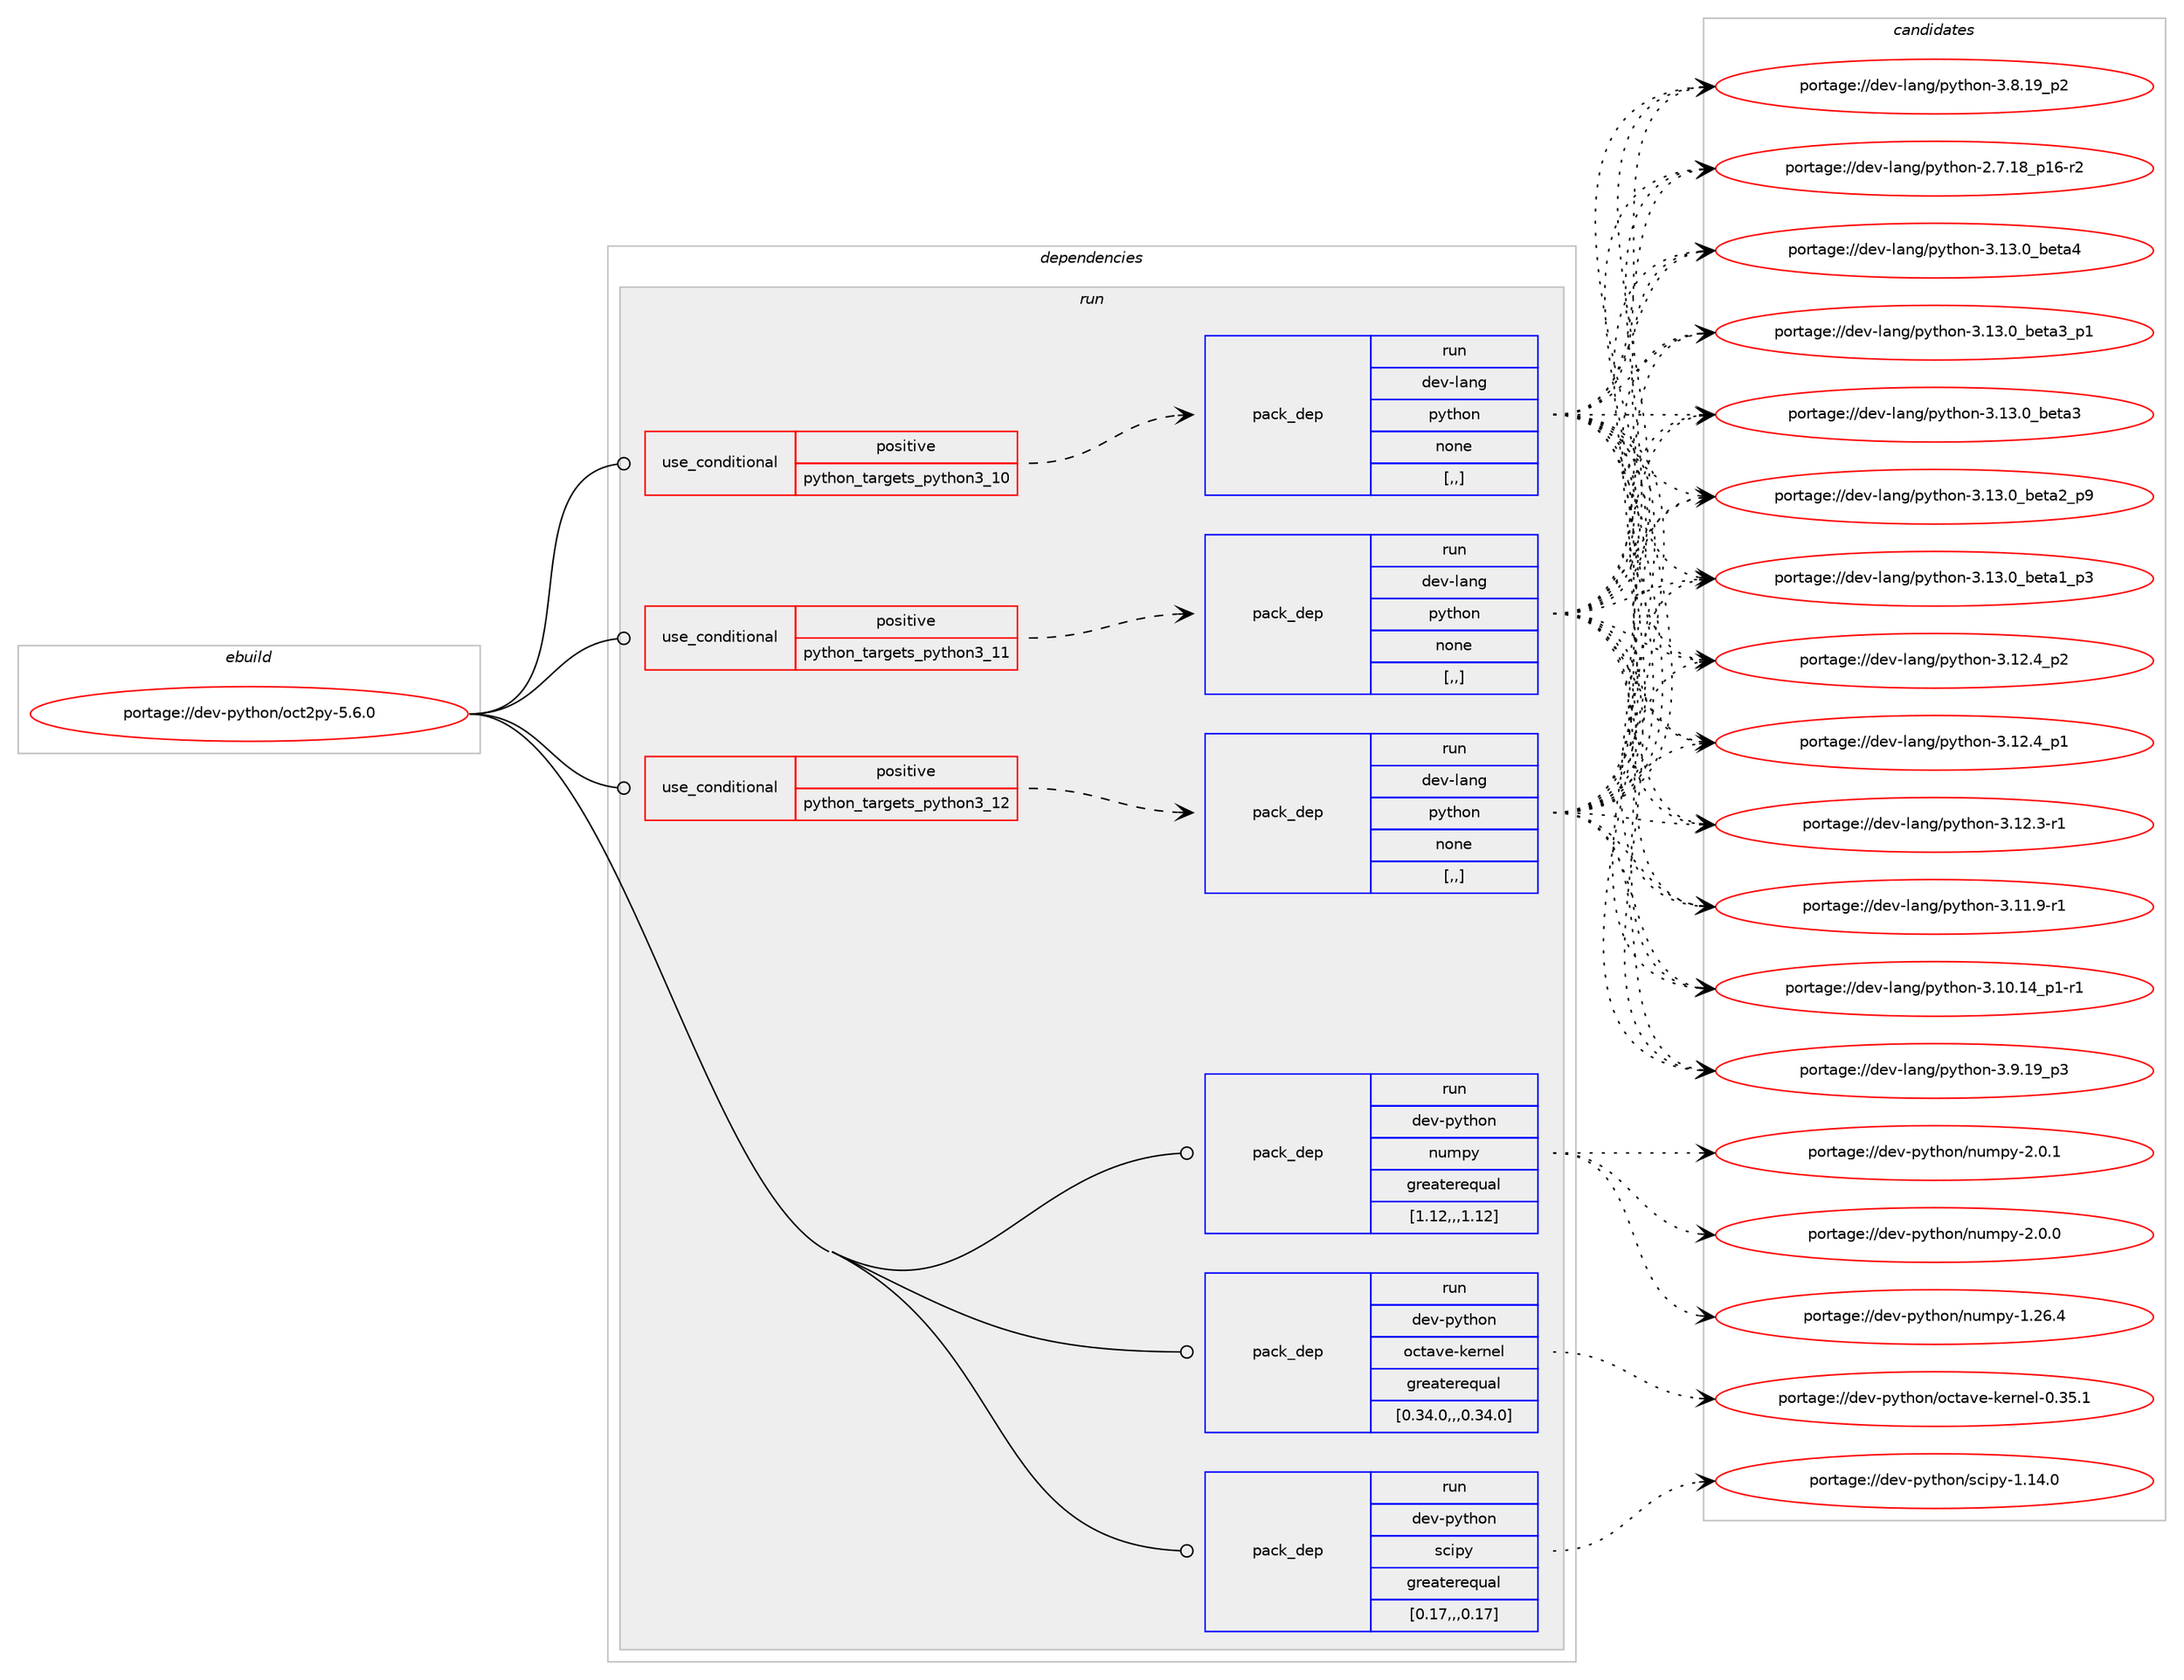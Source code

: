 digraph prolog {

# *************
# Graph options
# *************

newrank=true;
concentrate=true;
compound=true;
graph [rankdir=LR,fontname=Helvetica,fontsize=10,ranksep=1.5];#, ranksep=2.5, nodesep=0.2];
edge  [arrowhead=vee];
node  [fontname=Helvetica,fontsize=10];

# **********
# The ebuild
# **********

subgraph cluster_leftcol {
color=gray;
label=<<i>ebuild</i>>;
id [label="portage://dev-python/oct2py-5.6.0", color=red, width=4, href="../dev-python/oct2py-5.6.0.svg"];
}

# ****************
# The dependencies
# ****************

subgraph cluster_midcol {
color=gray;
label=<<i>dependencies</i>>;
subgraph cluster_compile {
fillcolor="#eeeeee";
style=filled;
label=<<i>compile</i>>;
}
subgraph cluster_compileandrun {
fillcolor="#eeeeee";
style=filled;
label=<<i>compile and run</i>>;
}
subgraph cluster_run {
fillcolor="#eeeeee";
style=filled;
label=<<i>run</i>>;
subgraph cond35452 {
dependency152991 [label=<<TABLE BORDER="0" CELLBORDER="1" CELLSPACING="0" CELLPADDING="4"><TR><TD ROWSPAN="3" CELLPADDING="10">use_conditional</TD></TR><TR><TD>positive</TD></TR><TR><TD>python_targets_python3_10</TD></TR></TABLE>>, shape=none, color=red];
subgraph pack116290 {
dependency152992 [label=<<TABLE BORDER="0" CELLBORDER="1" CELLSPACING="0" CELLPADDING="4" WIDTH="220"><TR><TD ROWSPAN="6" CELLPADDING="30">pack_dep</TD></TR><TR><TD WIDTH="110">run</TD></TR><TR><TD>dev-lang</TD></TR><TR><TD>python</TD></TR><TR><TD>none</TD></TR><TR><TD>[,,]</TD></TR></TABLE>>, shape=none, color=blue];
}
dependency152991:e -> dependency152992:w [weight=20,style="dashed",arrowhead="vee"];
}
id:e -> dependency152991:w [weight=20,style="solid",arrowhead="odot"];
subgraph cond35453 {
dependency152993 [label=<<TABLE BORDER="0" CELLBORDER="1" CELLSPACING="0" CELLPADDING="4"><TR><TD ROWSPAN="3" CELLPADDING="10">use_conditional</TD></TR><TR><TD>positive</TD></TR><TR><TD>python_targets_python3_11</TD></TR></TABLE>>, shape=none, color=red];
subgraph pack116291 {
dependency152994 [label=<<TABLE BORDER="0" CELLBORDER="1" CELLSPACING="0" CELLPADDING="4" WIDTH="220"><TR><TD ROWSPAN="6" CELLPADDING="30">pack_dep</TD></TR><TR><TD WIDTH="110">run</TD></TR><TR><TD>dev-lang</TD></TR><TR><TD>python</TD></TR><TR><TD>none</TD></TR><TR><TD>[,,]</TD></TR></TABLE>>, shape=none, color=blue];
}
dependency152993:e -> dependency152994:w [weight=20,style="dashed",arrowhead="vee"];
}
id:e -> dependency152993:w [weight=20,style="solid",arrowhead="odot"];
subgraph cond35454 {
dependency152995 [label=<<TABLE BORDER="0" CELLBORDER="1" CELLSPACING="0" CELLPADDING="4"><TR><TD ROWSPAN="3" CELLPADDING="10">use_conditional</TD></TR><TR><TD>positive</TD></TR><TR><TD>python_targets_python3_12</TD></TR></TABLE>>, shape=none, color=red];
subgraph pack116292 {
dependency152996 [label=<<TABLE BORDER="0" CELLBORDER="1" CELLSPACING="0" CELLPADDING="4" WIDTH="220"><TR><TD ROWSPAN="6" CELLPADDING="30">pack_dep</TD></TR><TR><TD WIDTH="110">run</TD></TR><TR><TD>dev-lang</TD></TR><TR><TD>python</TD></TR><TR><TD>none</TD></TR><TR><TD>[,,]</TD></TR></TABLE>>, shape=none, color=blue];
}
dependency152995:e -> dependency152996:w [weight=20,style="dashed",arrowhead="vee"];
}
id:e -> dependency152995:w [weight=20,style="solid",arrowhead="odot"];
subgraph pack116293 {
dependency152997 [label=<<TABLE BORDER="0" CELLBORDER="1" CELLSPACING="0" CELLPADDING="4" WIDTH="220"><TR><TD ROWSPAN="6" CELLPADDING="30">pack_dep</TD></TR><TR><TD WIDTH="110">run</TD></TR><TR><TD>dev-python</TD></TR><TR><TD>numpy</TD></TR><TR><TD>greaterequal</TD></TR><TR><TD>[1.12,,,1.12]</TD></TR></TABLE>>, shape=none, color=blue];
}
id:e -> dependency152997:w [weight=20,style="solid",arrowhead="odot"];
subgraph pack116294 {
dependency152998 [label=<<TABLE BORDER="0" CELLBORDER="1" CELLSPACING="0" CELLPADDING="4" WIDTH="220"><TR><TD ROWSPAN="6" CELLPADDING="30">pack_dep</TD></TR><TR><TD WIDTH="110">run</TD></TR><TR><TD>dev-python</TD></TR><TR><TD>octave-kernel</TD></TR><TR><TD>greaterequal</TD></TR><TR><TD>[0.34.0,,,0.34.0]</TD></TR></TABLE>>, shape=none, color=blue];
}
id:e -> dependency152998:w [weight=20,style="solid",arrowhead="odot"];
subgraph pack116295 {
dependency152999 [label=<<TABLE BORDER="0" CELLBORDER="1" CELLSPACING="0" CELLPADDING="4" WIDTH="220"><TR><TD ROWSPAN="6" CELLPADDING="30">pack_dep</TD></TR><TR><TD WIDTH="110">run</TD></TR><TR><TD>dev-python</TD></TR><TR><TD>scipy</TD></TR><TR><TD>greaterequal</TD></TR><TR><TD>[0.17,,,0.17]</TD></TR></TABLE>>, shape=none, color=blue];
}
id:e -> dependency152999:w [weight=20,style="solid",arrowhead="odot"];
}
}

# **************
# The candidates
# **************

subgraph cluster_choices {
rank=same;
color=gray;
label=<<i>candidates</i>>;

subgraph choice116290 {
color=black;
nodesep=1;
choice1001011184510897110103471121211161041111104551464951464895981011169752 [label="portage://dev-lang/python-3.13.0_beta4", color=red, width=4,href="../dev-lang/python-3.13.0_beta4.svg"];
choice10010111845108971101034711212111610411111045514649514648959810111697519511249 [label="portage://dev-lang/python-3.13.0_beta3_p1", color=red, width=4,href="../dev-lang/python-3.13.0_beta3_p1.svg"];
choice1001011184510897110103471121211161041111104551464951464895981011169751 [label="portage://dev-lang/python-3.13.0_beta3", color=red, width=4,href="../dev-lang/python-3.13.0_beta3.svg"];
choice10010111845108971101034711212111610411111045514649514648959810111697509511257 [label="portage://dev-lang/python-3.13.0_beta2_p9", color=red, width=4,href="../dev-lang/python-3.13.0_beta2_p9.svg"];
choice10010111845108971101034711212111610411111045514649514648959810111697499511251 [label="portage://dev-lang/python-3.13.0_beta1_p3", color=red, width=4,href="../dev-lang/python-3.13.0_beta1_p3.svg"];
choice100101118451089711010347112121116104111110455146495046529511250 [label="portage://dev-lang/python-3.12.4_p2", color=red, width=4,href="../dev-lang/python-3.12.4_p2.svg"];
choice100101118451089711010347112121116104111110455146495046529511249 [label="portage://dev-lang/python-3.12.4_p1", color=red, width=4,href="../dev-lang/python-3.12.4_p1.svg"];
choice100101118451089711010347112121116104111110455146495046514511449 [label="portage://dev-lang/python-3.12.3-r1", color=red, width=4,href="../dev-lang/python-3.12.3-r1.svg"];
choice100101118451089711010347112121116104111110455146494946574511449 [label="portage://dev-lang/python-3.11.9-r1", color=red, width=4,href="../dev-lang/python-3.11.9-r1.svg"];
choice100101118451089711010347112121116104111110455146494846495295112494511449 [label="portage://dev-lang/python-3.10.14_p1-r1", color=red, width=4,href="../dev-lang/python-3.10.14_p1-r1.svg"];
choice100101118451089711010347112121116104111110455146574649579511251 [label="portage://dev-lang/python-3.9.19_p3", color=red, width=4,href="../dev-lang/python-3.9.19_p3.svg"];
choice100101118451089711010347112121116104111110455146564649579511250 [label="portage://dev-lang/python-3.8.19_p2", color=red, width=4,href="../dev-lang/python-3.8.19_p2.svg"];
choice100101118451089711010347112121116104111110455046554649569511249544511450 [label="portage://dev-lang/python-2.7.18_p16-r2", color=red, width=4,href="../dev-lang/python-2.7.18_p16-r2.svg"];
dependency152992:e -> choice1001011184510897110103471121211161041111104551464951464895981011169752:w [style=dotted,weight="100"];
dependency152992:e -> choice10010111845108971101034711212111610411111045514649514648959810111697519511249:w [style=dotted,weight="100"];
dependency152992:e -> choice1001011184510897110103471121211161041111104551464951464895981011169751:w [style=dotted,weight="100"];
dependency152992:e -> choice10010111845108971101034711212111610411111045514649514648959810111697509511257:w [style=dotted,weight="100"];
dependency152992:e -> choice10010111845108971101034711212111610411111045514649514648959810111697499511251:w [style=dotted,weight="100"];
dependency152992:e -> choice100101118451089711010347112121116104111110455146495046529511250:w [style=dotted,weight="100"];
dependency152992:e -> choice100101118451089711010347112121116104111110455146495046529511249:w [style=dotted,weight="100"];
dependency152992:e -> choice100101118451089711010347112121116104111110455146495046514511449:w [style=dotted,weight="100"];
dependency152992:e -> choice100101118451089711010347112121116104111110455146494946574511449:w [style=dotted,weight="100"];
dependency152992:e -> choice100101118451089711010347112121116104111110455146494846495295112494511449:w [style=dotted,weight="100"];
dependency152992:e -> choice100101118451089711010347112121116104111110455146574649579511251:w [style=dotted,weight="100"];
dependency152992:e -> choice100101118451089711010347112121116104111110455146564649579511250:w [style=dotted,weight="100"];
dependency152992:e -> choice100101118451089711010347112121116104111110455046554649569511249544511450:w [style=dotted,weight="100"];
}
subgraph choice116291 {
color=black;
nodesep=1;
choice1001011184510897110103471121211161041111104551464951464895981011169752 [label="portage://dev-lang/python-3.13.0_beta4", color=red, width=4,href="../dev-lang/python-3.13.0_beta4.svg"];
choice10010111845108971101034711212111610411111045514649514648959810111697519511249 [label="portage://dev-lang/python-3.13.0_beta3_p1", color=red, width=4,href="../dev-lang/python-3.13.0_beta3_p1.svg"];
choice1001011184510897110103471121211161041111104551464951464895981011169751 [label="portage://dev-lang/python-3.13.0_beta3", color=red, width=4,href="../dev-lang/python-3.13.0_beta3.svg"];
choice10010111845108971101034711212111610411111045514649514648959810111697509511257 [label="portage://dev-lang/python-3.13.0_beta2_p9", color=red, width=4,href="../dev-lang/python-3.13.0_beta2_p9.svg"];
choice10010111845108971101034711212111610411111045514649514648959810111697499511251 [label="portage://dev-lang/python-3.13.0_beta1_p3", color=red, width=4,href="../dev-lang/python-3.13.0_beta1_p3.svg"];
choice100101118451089711010347112121116104111110455146495046529511250 [label="portage://dev-lang/python-3.12.4_p2", color=red, width=4,href="../dev-lang/python-3.12.4_p2.svg"];
choice100101118451089711010347112121116104111110455146495046529511249 [label="portage://dev-lang/python-3.12.4_p1", color=red, width=4,href="../dev-lang/python-3.12.4_p1.svg"];
choice100101118451089711010347112121116104111110455146495046514511449 [label="portage://dev-lang/python-3.12.3-r1", color=red, width=4,href="../dev-lang/python-3.12.3-r1.svg"];
choice100101118451089711010347112121116104111110455146494946574511449 [label="portage://dev-lang/python-3.11.9-r1", color=red, width=4,href="../dev-lang/python-3.11.9-r1.svg"];
choice100101118451089711010347112121116104111110455146494846495295112494511449 [label="portage://dev-lang/python-3.10.14_p1-r1", color=red, width=4,href="../dev-lang/python-3.10.14_p1-r1.svg"];
choice100101118451089711010347112121116104111110455146574649579511251 [label="portage://dev-lang/python-3.9.19_p3", color=red, width=4,href="../dev-lang/python-3.9.19_p3.svg"];
choice100101118451089711010347112121116104111110455146564649579511250 [label="portage://dev-lang/python-3.8.19_p2", color=red, width=4,href="../dev-lang/python-3.8.19_p2.svg"];
choice100101118451089711010347112121116104111110455046554649569511249544511450 [label="portage://dev-lang/python-2.7.18_p16-r2", color=red, width=4,href="../dev-lang/python-2.7.18_p16-r2.svg"];
dependency152994:e -> choice1001011184510897110103471121211161041111104551464951464895981011169752:w [style=dotted,weight="100"];
dependency152994:e -> choice10010111845108971101034711212111610411111045514649514648959810111697519511249:w [style=dotted,weight="100"];
dependency152994:e -> choice1001011184510897110103471121211161041111104551464951464895981011169751:w [style=dotted,weight="100"];
dependency152994:e -> choice10010111845108971101034711212111610411111045514649514648959810111697509511257:w [style=dotted,weight="100"];
dependency152994:e -> choice10010111845108971101034711212111610411111045514649514648959810111697499511251:w [style=dotted,weight="100"];
dependency152994:e -> choice100101118451089711010347112121116104111110455146495046529511250:w [style=dotted,weight="100"];
dependency152994:e -> choice100101118451089711010347112121116104111110455146495046529511249:w [style=dotted,weight="100"];
dependency152994:e -> choice100101118451089711010347112121116104111110455146495046514511449:w [style=dotted,weight="100"];
dependency152994:e -> choice100101118451089711010347112121116104111110455146494946574511449:w [style=dotted,weight="100"];
dependency152994:e -> choice100101118451089711010347112121116104111110455146494846495295112494511449:w [style=dotted,weight="100"];
dependency152994:e -> choice100101118451089711010347112121116104111110455146574649579511251:w [style=dotted,weight="100"];
dependency152994:e -> choice100101118451089711010347112121116104111110455146564649579511250:w [style=dotted,weight="100"];
dependency152994:e -> choice100101118451089711010347112121116104111110455046554649569511249544511450:w [style=dotted,weight="100"];
}
subgraph choice116292 {
color=black;
nodesep=1;
choice1001011184510897110103471121211161041111104551464951464895981011169752 [label="portage://dev-lang/python-3.13.0_beta4", color=red, width=4,href="../dev-lang/python-3.13.0_beta4.svg"];
choice10010111845108971101034711212111610411111045514649514648959810111697519511249 [label="portage://dev-lang/python-3.13.0_beta3_p1", color=red, width=4,href="../dev-lang/python-3.13.0_beta3_p1.svg"];
choice1001011184510897110103471121211161041111104551464951464895981011169751 [label="portage://dev-lang/python-3.13.0_beta3", color=red, width=4,href="../dev-lang/python-3.13.0_beta3.svg"];
choice10010111845108971101034711212111610411111045514649514648959810111697509511257 [label="portage://dev-lang/python-3.13.0_beta2_p9", color=red, width=4,href="../dev-lang/python-3.13.0_beta2_p9.svg"];
choice10010111845108971101034711212111610411111045514649514648959810111697499511251 [label="portage://dev-lang/python-3.13.0_beta1_p3", color=red, width=4,href="../dev-lang/python-3.13.0_beta1_p3.svg"];
choice100101118451089711010347112121116104111110455146495046529511250 [label="portage://dev-lang/python-3.12.4_p2", color=red, width=4,href="../dev-lang/python-3.12.4_p2.svg"];
choice100101118451089711010347112121116104111110455146495046529511249 [label="portage://dev-lang/python-3.12.4_p1", color=red, width=4,href="../dev-lang/python-3.12.4_p1.svg"];
choice100101118451089711010347112121116104111110455146495046514511449 [label="portage://dev-lang/python-3.12.3-r1", color=red, width=4,href="../dev-lang/python-3.12.3-r1.svg"];
choice100101118451089711010347112121116104111110455146494946574511449 [label="portage://dev-lang/python-3.11.9-r1", color=red, width=4,href="../dev-lang/python-3.11.9-r1.svg"];
choice100101118451089711010347112121116104111110455146494846495295112494511449 [label="portage://dev-lang/python-3.10.14_p1-r1", color=red, width=4,href="../dev-lang/python-3.10.14_p1-r1.svg"];
choice100101118451089711010347112121116104111110455146574649579511251 [label="portage://dev-lang/python-3.9.19_p3", color=red, width=4,href="../dev-lang/python-3.9.19_p3.svg"];
choice100101118451089711010347112121116104111110455146564649579511250 [label="portage://dev-lang/python-3.8.19_p2", color=red, width=4,href="../dev-lang/python-3.8.19_p2.svg"];
choice100101118451089711010347112121116104111110455046554649569511249544511450 [label="portage://dev-lang/python-2.7.18_p16-r2", color=red, width=4,href="../dev-lang/python-2.7.18_p16-r2.svg"];
dependency152996:e -> choice1001011184510897110103471121211161041111104551464951464895981011169752:w [style=dotted,weight="100"];
dependency152996:e -> choice10010111845108971101034711212111610411111045514649514648959810111697519511249:w [style=dotted,weight="100"];
dependency152996:e -> choice1001011184510897110103471121211161041111104551464951464895981011169751:w [style=dotted,weight="100"];
dependency152996:e -> choice10010111845108971101034711212111610411111045514649514648959810111697509511257:w [style=dotted,weight="100"];
dependency152996:e -> choice10010111845108971101034711212111610411111045514649514648959810111697499511251:w [style=dotted,weight="100"];
dependency152996:e -> choice100101118451089711010347112121116104111110455146495046529511250:w [style=dotted,weight="100"];
dependency152996:e -> choice100101118451089711010347112121116104111110455146495046529511249:w [style=dotted,weight="100"];
dependency152996:e -> choice100101118451089711010347112121116104111110455146495046514511449:w [style=dotted,weight="100"];
dependency152996:e -> choice100101118451089711010347112121116104111110455146494946574511449:w [style=dotted,weight="100"];
dependency152996:e -> choice100101118451089711010347112121116104111110455146494846495295112494511449:w [style=dotted,weight="100"];
dependency152996:e -> choice100101118451089711010347112121116104111110455146574649579511251:w [style=dotted,weight="100"];
dependency152996:e -> choice100101118451089711010347112121116104111110455146564649579511250:w [style=dotted,weight="100"];
dependency152996:e -> choice100101118451089711010347112121116104111110455046554649569511249544511450:w [style=dotted,weight="100"];
}
subgraph choice116293 {
color=black;
nodesep=1;
choice1001011184511212111610411111047110117109112121455046484649 [label="portage://dev-python/numpy-2.0.1", color=red, width=4,href="../dev-python/numpy-2.0.1.svg"];
choice1001011184511212111610411111047110117109112121455046484648 [label="portage://dev-python/numpy-2.0.0", color=red, width=4,href="../dev-python/numpy-2.0.0.svg"];
choice100101118451121211161041111104711011710911212145494650544652 [label="portage://dev-python/numpy-1.26.4", color=red, width=4,href="../dev-python/numpy-1.26.4.svg"];
dependency152997:e -> choice1001011184511212111610411111047110117109112121455046484649:w [style=dotted,weight="100"];
dependency152997:e -> choice1001011184511212111610411111047110117109112121455046484648:w [style=dotted,weight="100"];
dependency152997:e -> choice100101118451121211161041111104711011710911212145494650544652:w [style=dotted,weight="100"];
}
subgraph choice116294 {
color=black;
nodesep=1;
choice100101118451121211161041111104711199116971181014510710111411010110845484651534649 [label="portage://dev-python/octave-kernel-0.35.1", color=red, width=4,href="../dev-python/octave-kernel-0.35.1.svg"];
dependency152998:e -> choice100101118451121211161041111104711199116971181014510710111411010110845484651534649:w [style=dotted,weight="100"];
}
subgraph choice116295 {
color=black;
nodesep=1;
choice10010111845112121116104111110471159910511212145494649524648 [label="portage://dev-python/scipy-1.14.0", color=red, width=4,href="../dev-python/scipy-1.14.0.svg"];
dependency152999:e -> choice10010111845112121116104111110471159910511212145494649524648:w [style=dotted,weight="100"];
}
}

}

